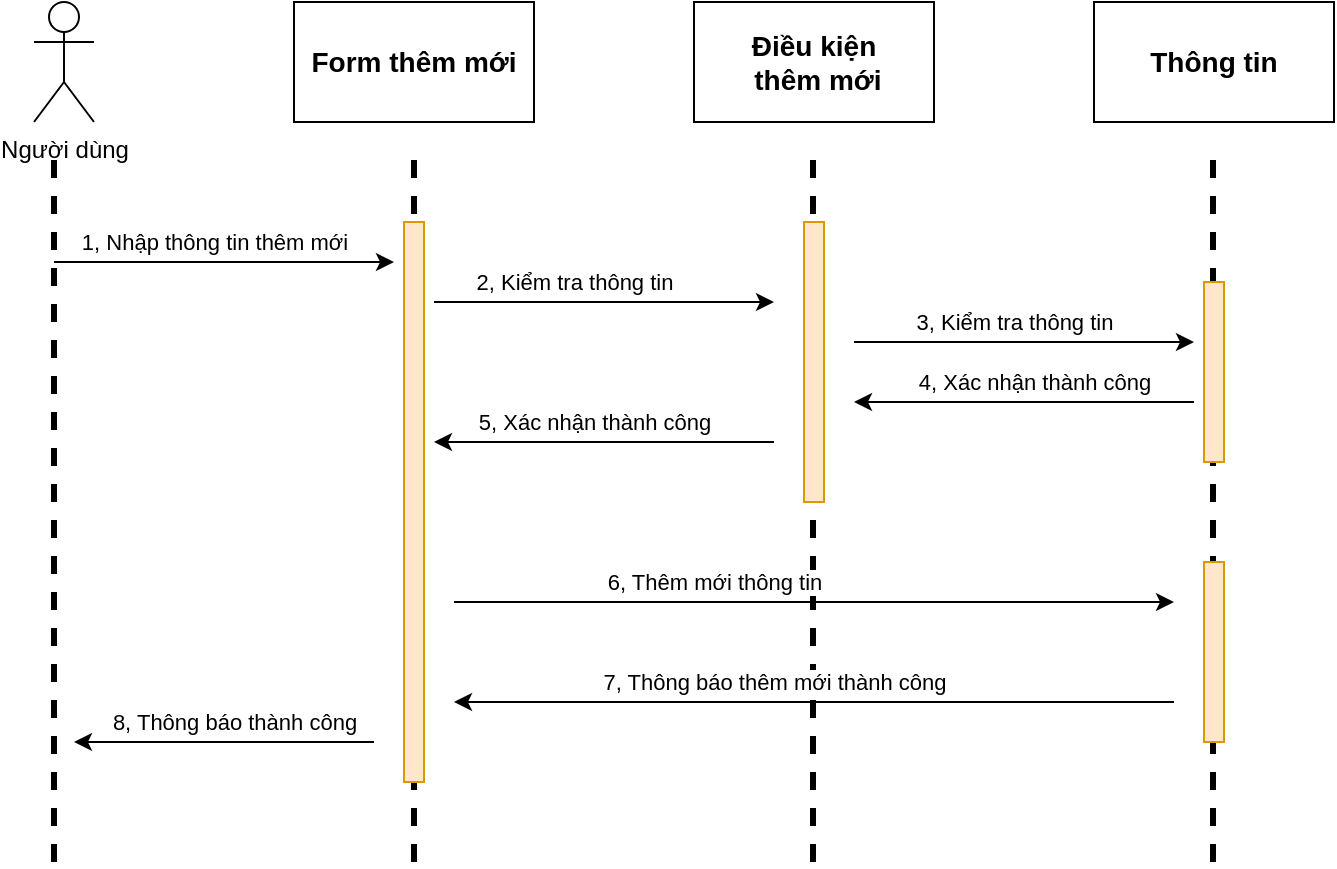 <mxfile version="21.2.8" type="device" pages="4">
  <diagram id="C5RBs43oDa-KdzZeNtuy" name="Thêm mới">
    <mxGraphModel dx="880" dy="572" grid="1" gridSize="10" guides="1" tooltips="1" connect="1" arrows="1" fold="1" page="1" pageScale="1" pageWidth="827" pageHeight="1169" math="0" shadow="0">
      <root>
        <mxCell id="WIyWlLk6GJQsqaUBKTNV-0" />
        <mxCell id="WIyWlLk6GJQsqaUBKTNV-1" parent="WIyWlLk6GJQsqaUBKTNV-0" />
        <mxCell id="gj1IWNZzP8Lw9TXrUfsA-32" value="" style="endArrow=none;dashed=1;html=1;rounded=0;strokeWidth=3;" parent="WIyWlLk6GJQsqaUBKTNV-1" edge="1">
          <mxGeometry width="50" height="50" relative="1" as="geometry">
            <mxPoint x="659.5" y="480" as="sourcePoint" />
            <mxPoint x="659.5" y="120" as="targetPoint" />
          </mxGeometry>
        </mxCell>
        <mxCell id="gj1IWNZzP8Lw9TXrUfsA-31" value="" style="endArrow=none;dashed=1;html=1;rounded=0;strokeWidth=3;" parent="WIyWlLk6GJQsqaUBKTNV-1" edge="1">
          <mxGeometry width="50" height="50" relative="1" as="geometry">
            <mxPoint x="459.5" y="480" as="sourcePoint" />
            <mxPoint x="459.5" y="120" as="targetPoint" />
          </mxGeometry>
        </mxCell>
        <mxCell id="gj1IWNZzP8Lw9TXrUfsA-30" value="" style="endArrow=none;dashed=1;html=1;rounded=0;strokeWidth=3;" parent="WIyWlLk6GJQsqaUBKTNV-1" edge="1">
          <mxGeometry width="50" height="50" relative="1" as="geometry">
            <mxPoint x="260" y="480" as="sourcePoint" />
            <mxPoint x="260" y="120" as="targetPoint" />
          </mxGeometry>
        </mxCell>
        <mxCell id="gj1IWNZzP8Lw9TXrUfsA-0" value="" style="endArrow=none;html=1;rounded=0;strokeWidth=3;dashed=1;" parent="WIyWlLk6GJQsqaUBKTNV-1" edge="1">
          <mxGeometry width="50" height="50" relative="1" as="geometry">
            <mxPoint x="80" y="480" as="sourcePoint" />
            <mxPoint x="80" y="120" as="targetPoint" />
          </mxGeometry>
        </mxCell>
        <mxCell id="gj1IWNZzP8Lw9TXrUfsA-1" value="Người dùng" style="shape=umlActor;verticalLabelPosition=bottom;verticalAlign=top;html=1;outlineConnect=0;" parent="WIyWlLk6GJQsqaUBKTNV-1" vertex="1">
          <mxGeometry x="70" y="50" width="30" height="60" as="geometry" />
        </mxCell>
        <mxCell id="gj1IWNZzP8Lw9TXrUfsA-2" value="Form thêm mới" style="rounded=0;whiteSpace=wrap;html=1;fontStyle=1;fontSize=14;" parent="WIyWlLk6GJQsqaUBKTNV-1" vertex="1">
          <mxGeometry x="200" y="50" width="120" height="60" as="geometry" />
        </mxCell>
        <mxCell id="gj1IWNZzP8Lw9TXrUfsA-3" value="Điều kiện&lt;br&gt;&amp;nbsp;thêm mới" style="rounded=0;whiteSpace=wrap;html=1;fontStyle=1;fontSize=14;" parent="WIyWlLk6GJQsqaUBKTNV-1" vertex="1">
          <mxGeometry x="400" y="50" width="120" height="60" as="geometry" />
        </mxCell>
        <mxCell id="gj1IWNZzP8Lw9TXrUfsA-4" value="Thông tin" style="rounded=0;whiteSpace=wrap;html=1;fontStyle=1;fontSize=14;" parent="WIyWlLk6GJQsqaUBKTNV-1" vertex="1">
          <mxGeometry x="600" y="50" width="120" height="60" as="geometry" />
        </mxCell>
        <mxCell id="gj1IWNZzP8Lw9TXrUfsA-9" value="" style="endArrow=classic;html=1;rounded=0;" parent="WIyWlLk6GJQsqaUBKTNV-1" edge="1">
          <mxGeometry width="50" height="50" relative="1" as="geometry">
            <mxPoint x="80" y="180" as="sourcePoint" />
            <mxPoint x="250" y="180" as="targetPoint" />
          </mxGeometry>
        </mxCell>
        <mxCell id="gj1IWNZzP8Lw9TXrUfsA-17" value="1, Nhập thông tin thêm mới" style="edgeLabel;html=1;align=center;verticalAlign=middle;resizable=0;points=[];" parent="gj1IWNZzP8Lw9TXrUfsA-9" vertex="1" connectable="0">
          <mxGeometry x="0.224" y="-3" relative="1" as="geometry">
            <mxPoint x="-24" y="-13" as="offset" />
          </mxGeometry>
        </mxCell>
        <mxCell id="gj1IWNZzP8Lw9TXrUfsA-10" value="" style="endArrow=classic;html=1;rounded=0;" parent="WIyWlLk6GJQsqaUBKTNV-1" edge="1">
          <mxGeometry width="50" height="50" relative="1" as="geometry">
            <mxPoint x="270" y="200" as="sourcePoint" />
            <mxPoint x="440" y="200" as="targetPoint" />
          </mxGeometry>
        </mxCell>
        <mxCell id="gj1IWNZzP8Lw9TXrUfsA-18" value="2, Kiểm tra thông tin" style="edgeLabel;html=1;align=center;verticalAlign=middle;resizable=0;points=[];" parent="gj1IWNZzP8Lw9TXrUfsA-10" vertex="1" connectable="0">
          <mxGeometry x="-0.176" y="-1" relative="1" as="geometry">
            <mxPoint y="-11" as="offset" />
          </mxGeometry>
        </mxCell>
        <mxCell id="gj1IWNZzP8Lw9TXrUfsA-11" value="" style="endArrow=classic;html=1;rounded=0;" parent="WIyWlLk6GJQsqaUBKTNV-1" edge="1">
          <mxGeometry width="50" height="50" relative="1" as="geometry">
            <mxPoint x="440" y="270" as="sourcePoint" />
            <mxPoint x="270" y="270" as="targetPoint" />
          </mxGeometry>
        </mxCell>
        <mxCell id="gj1IWNZzP8Lw9TXrUfsA-21" value="5, Xác nhận thành công" style="edgeLabel;html=1;align=center;verticalAlign=middle;resizable=0;points=[];" parent="gj1IWNZzP8Lw9TXrUfsA-11" vertex="1" connectable="0">
          <mxGeometry x="-0.235" y="-2" relative="1" as="geometry">
            <mxPoint x="-25" y="-8" as="offset" />
          </mxGeometry>
        </mxCell>
        <mxCell id="gj1IWNZzP8Lw9TXrUfsA-12" value="" style="endArrow=classic;html=1;rounded=0;" parent="WIyWlLk6GJQsqaUBKTNV-1" edge="1">
          <mxGeometry width="50" height="50" relative="1" as="geometry">
            <mxPoint x="480" y="220" as="sourcePoint" />
            <mxPoint x="650" y="220" as="targetPoint" />
          </mxGeometry>
        </mxCell>
        <mxCell id="gj1IWNZzP8Lw9TXrUfsA-19" value="3, Kiểm tra thông tin" style="edgeLabel;html=1;align=center;verticalAlign=middle;resizable=0;points=[];" parent="gj1IWNZzP8Lw9TXrUfsA-12" vertex="1" connectable="0">
          <mxGeometry x="-0.435" y="1" relative="1" as="geometry">
            <mxPoint x="32" y="-9" as="offset" />
          </mxGeometry>
        </mxCell>
        <mxCell id="gj1IWNZzP8Lw9TXrUfsA-13" value="" style="endArrow=classic;html=1;rounded=0;" parent="WIyWlLk6GJQsqaUBKTNV-1" edge="1">
          <mxGeometry width="50" height="50" relative="1" as="geometry">
            <mxPoint x="650" y="250" as="sourcePoint" />
            <mxPoint x="480" y="250" as="targetPoint" />
          </mxGeometry>
        </mxCell>
        <mxCell id="gj1IWNZzP8Lw9TXrUfsA-20" value="4, Xác nhận thành công" style="edgeLabel;html=1;align=center;verticalAlign=middle;resizable=0;points=[];" parent="gj1IWNZzP8Lw9TXrUfsA-13" vertex="1" connectable="0">
          <mxGeometry x="-0.165" relative="1" as="geometry">
            <mxPoint x="-9" y="-10" as="offset" />
          </mxGeometry>
        </mxCell>
        <mxCell id="gj1IWNZzP8Lw9TXrUfsA-14" value="" style="endArrow=classic;html=1;rounded=0;" parent="WIyWlLk6GJQsqaUBKTNV-1" edge="1">
          <mxGeometry width="50" height="50" relative="1" as="geometry">
            <mxPoint x="280" y="350" as="sourcePoint" />
            <mxPoint x="640" y="350" as="targetPoint" />
          </mxGeometry>
        </mxCell>
        <mxCell id="gj1IWNZzP8Lw9TXrUfsA-23" value="6, Thêm mới thông tin" style="edgeLabel;html=1;align=center;verticalAlign=middle;resizable=0;points=[];" parent="gj1IWNZzP8Lw9TXrUfsA-14" vertex="1" connectable="0">
          <mxGeometry x="-0.167" y="2" relative="1" as="geometry">
            <mxPoint x="-20" y="-8" as="offset" />
          </mxGeometry>
        </mxCell>
        <mxCell id="gj1IWNZzP8Lw9TXrUfsA-15" value="" style="endArrow=classic;html=1;rounded=0;" parent="WIyWlLk6GJQsqaUBKTNV-1" edge="1">
          <mxGeometry width="50" height="50" relative="1" as="geometry">
            <mxPoint x="640" y="400" as="sourcePoint" />
            <mxPoint x="280" y="400" as="targetPoint" />
          </mxGeometry>
        </mxCell>
        <mxCell id="gj1IWNZzP8Lw9TXrUfsA-22" value="7, Thông báo thêm mới thành công" style="edgeLabel;html=1;align=center;verticalAlign=middle;resizable=0;points=[];" parent="gj1IWNZzP8Lw9TXrUfsA-15" vertex="1" connectable="0">
          <mxGeometry x="0.261" y="1" relative="1" as="geometry">
            <mxPoint x="27" y="-11" as="offset" />
          </mxGeometry>
        </mxCell>
        <mxCell id="gj1IWNZzP8Lw9TXrUfsA-16" value="" style="endArrow=classic;html=1;rounded=0;" parent="WIyWlLk6GJQsqaUBKTNV-1" edge="1">
          <mxGeometry width="50" height="50" relative="1" as="geometry">
            <mxPoint x="240" y="420" as="sourcePoint" />
            <mxPoint x="90" y="420" as="targetPoint" />
          </mxGeometry>
        </mxCell>
        <mxCell id="gj1IWNZzP8Lw9TXrUfsA-24" value="8, Thông báo thành công" style="edgeLabel;html=1;align=center;verticalAlign=middle;resizable=0;points=[];" parent="gj1IWNZzP8Lw9TXrUfsA-16" vertex="1" connectable="0">
          <mxGeometry x="0.4" y="3" relative="1" as="geometry">
            <mxPoint x="35" y="-13" as="offset" />
          </mxGeometry>
        </mxCell>
        <mxCell id="gj1IWNZzP8Lw9TXrUfsA-25" value="" style="rounded=0;whiteSpace=wrap;html=1;fillColor=#ffe6cc;strokeColor=#d79b00;" parent="WIyWlLk6GJQsqaUBKTNV-1" vertex="1">
          <mxGeometry x="255" y="160" width="10" height="280" as="geometry" />
        </mxCell>
        <mxCell id="gj1IWNZzP8Lw9TXrUfsA-27" value="" style="rounded=0;whiteSpace=wrap;html=1;fillColor=#ffe6cc;strokeColor=#d79b00;" parent="WIyWlLk6GJQsqaUBKTNV-1" vertex="1">
          <mxGeometry x="455" y="160" width="10" height="140" as="geometry" />
        </mxCell>
        <mxCell id="gj1IWNZzP8Lw9TXrUfsA-28" value="" style="rounded=0;whiteSpace=wrap;html=1;fillColor=#ffe6cc;strokeColor=#d79b00;" parent="WIyWlLk6GJQsqaUBKTNV-1" vertex="1">
          <mxGeometry x="655" y="190" width="10" height="90" as="geometry" />
        </mxCell>
        <mxCell id="gj1IWNZzP8Lw9TXrUfsA-29" value="" style="rounded=0;whiteSpace=wrap;html=1;fillColor=#ffe6cc;strokeColor=#d79b00;" parent="WIyWlLk6GJQsqaUBKTNV-1" vertex="1">
          <mxGeometry x="655" y="330" width="10" height="90" as="geometry" />
        </mxCell>
      </root>
    </mxGraphModel>
  </diagram>
  <diagram id="Sm_bNiNi99JrEKxLCWyM" name="Tìm kiếm">
    <mxGraphModel dx="880" dy="572" grid="1" gridSize="10" guides="1" tooltips="1" connect="1" arrows="1" fold="1" page="1" pageScale="1" pageWidth="850" pageHeight="1100" math="0" shadow="0">
      <root>
        <mxCell id="0" />
        <mxCell id="1" parent="0" />
        <mxCell id="7CgykS-N8Bbaq9M1M2zm-30" value="" style="endArrow=none;dashed=1;html=1;rounded=0;strokeWidth=3;" parent="1" target="7CgykS-N8Bbaq9M1M2zm-29" edge="1">
          <mxGeometry width="50" height="50" relative="1" as="geometry">
            <mxPoint x="260" y="480" as="sourcePoint" />
            <mxPoint x="260" y="120" as="targetPoint" />
          </mxGeometry>
        </mxCell>
        <mxCell id="7CgykS-N8Bbaq9M1M2zm-1" value="" style="endArrow=none;dashed=1;html=1;rounded=0;strokeWidth=3;" parent="1" source="7CgykS-N8Bbaq9M1M2zm-28" edge="1">
          <mxGeometry width="50" height="50" relative="1" as="geometry">
            <mxPoint x="659.5" y="480" as="sourcePoint" />
            <mxPoint x="659.5" y="120" as="targetPoint" />
          </mxGeometry>
        </mxCell>
        <mxCell id="7CgykS-N8Bbaq9M1M2zm-2" value="" style="endArrow=none;dashed=1;html=1;rounded=0;strokeWidth=3;" parent="1" source="7CgykS-N8Bbaq9M1M2zm-26" edge="1">
          <mxGeometry width="50" height="50" relative="1" as="geometry">
            <mxPoint x="459.5" y="480" as="sourcePoint" />
            <mxPoint x="459.5" y="120" as="targetPoint" />
          </mxGeometry>
        </mxCell>
        <mxCell id="7CgykS-N8Bbaq9M1M2zm-3" value="" style="endArrow=none;dashed=1;html=1;rounded=0;strokeWidth=3;" parent="1" source="7CgykS-N8Bbaq9M1M2zm-29" edge="1">
          <mxGeometry width="50" height="50" relative="1" as="geometry">
            <mxPoint x="260" y="480" as="sourcePoint" />
            <mxPoint x="260" y="120" as="targetPoint" />
          </mxGeometry>
        </mxCell>
        <mxCell id="7CgykS-N8Bbaq9M1M2zm-4" value="" style="endArrow=none;html=1;rounded=0;strokeWidth=3;dashed=1;" parent="1" edge="1">
          <mxGeometry width="50" height="50" relative="1" as="geometry">
            <mxPoint x="80" y="480" as="sourcePoint" />
            <mxPoint x="80" y="120" as="targetPoint" />
          </mxGeometry>
        </mxCell>
        <mxCell id="7CgykS-N8Bbaq9M1M2zm-5" value="Người dùng" style="shape=umlActor;verticalLabelPosition=bottom;verticalAlign=top;html=1;outlineConnect=0;" parent="1" vertex="1">
          <mxGeometry x="70" y="50" width="30" height="60" as="geometry" />
        </mxCell>
        <mxCell id="7CgykS-N8Bbaq9M1M2zm-6" value="Form tìm kiếm" style="rounded=0;whiteSpace=wrap;html=1;fontStyle=1;fontSize=14;" parent="1" vertex="1">
          <mxGeometry x="200" y="50" width="120" height="60" as="geometry" />
        </mxCell>
        <mxCell id="7CgykS-N8Bbaq9M1M2zm-7" value="Điều kiện&lt;br&gt;&amp;nbsp;tìm kiếm" style="rounded=0;whiteSpace=wrap;html=1;fontStyle=1;fontSize=14;" parent="1" vertex="1">
          <mxGeometry x="400" y="50" width="120" height="60" as="geometry" />
        </mxCell>
        <mxCell id="7CgykS-N8Bbaq9M1M2zm-8" value="Thông tin" style="rounded=0;whiteSpace=wrap;html=1;fontStyle=1;fontSize=14;" parent="1" vertex="1">
          <mxGeometry x="600" y="50" width="120" height="60" as="geometry" />
        </mxCell>
        <mxCell id="7CgykS-N8Bbaq9M1M2zm-9" value="" style="endArrow=classic;html=1;rounded=0;" parent="1" edge="1">
          <mxGeometry width="50" height="50" relative="1" as="geometry">
            <mxPoint x="90" y="160" as="sourcePoint" />
            <mxPoint x="245" y="160" as="targetPoint" />
          </mxGeometry>
        </mxCell>
        <mxCell id="7CgykS-N8Bbaq9M1M2zm-10" value="1, Chọn mục tìm kiếm" style="edgeLabel;html=1;align=center;verticalAlign=middle;resizable=0;points=[];" parent="7CgykS-N8Bbaq9M1M2zm-9" vertex="1" connectable="0">
          <mxGeometry x="0.224" y="-3" relative="1" as="geometry">
            <mxPoint x="-24" y="-13" as="offset" />
          </mxGeometry>
        </mxCell>
        <mxCell id="7CgykS-N8Bbaq9M1M2zm-11" value="" style="endArrow=classic;html=1;rounded=0;" parent="1" edge="1">
          <mxGeometry width="50" height="50" relative="1" as="geometry">
            <mxPoint x="270" y="320" as="sourcePoint" />
            <mxPoint x="440" y="320" as="targetPoint" />
          </mxGeometry>
        </mxCell>
        <mxCell id="7CgykS-N8Bbaq9M1M2zm-12" value="4, Yêu cầu tìm kiếm" style="edgeLabel;html=1;align=center;verticalAlign=middle;resizable=0;points=[];" parent="7CgykS-N8Bbaq9M1M2zm-11" vertex="1" connectable="0">
          <mxGeometry x="-0.176" y="-1" relative="1" as="geometry">
            <mxPoint y="-11" as="offset" />
          </mxGeometry>
        </mxCell>
        <mxCell id="7CgykS-N8Bbaq9M1M2zm-13" value="" style="endArrow=classic;html=1;rounded=0;" parent="1" edge="1">
          <mxGeometry width="50" height="50" relative="1" as="geometry">
            <mxPoint x="650" y="380" as="sourcePoint" />
            <mxPoint x="480" y="380" as="targetPoint" />
          </mxGeometry>
        </mxCell>
        <mxCell id="7CgykS-N8Bbaq9M1M2zm-14" value="6, Trả về kết quả tìm kiếm" style="edgeLabel;html=1;align=center;verticalAlign=middle;resizable=0;points=[];" parent="7CgykS-N8Bbaq9M1M2zm-13" vertex="1" connectable="0">
          <mxGeometry x="-0.235" y="-2" relative="1" as="geometry">
            <mxPoint x="-25" y="-8" as="offset" />
          </mxGeometry>
        </mxCell>
        <mxCell id="7CgykS-N8Bbaq9M1M2zm-23" value="" style="endArrow=classic;html=1;rounded=0;" parent="1" edge="1">
          <mxGeometry width="50" height="50" relative="1" as="geometry">
            <mxPoint x="240" y="420" as="sourcePoint" />
            <mxPoint x="90" y="420" as="targetPoint" />
          </mxGeometry>
        </mxCell>
        <mxCell id="7CgykS-N8Bbaq9M1M2zm-24" value="8, Hiển thị kết quả tìm kiếm" style="edgeLabel;html=1;align=center;verticalAlign=middle;resizable=0;points=[];" parent="7CgykS-N8Bbaq9M1M2zm-23" vertex="1" connectable="0">
          <mxGeometry x="0.4" y="3" relative="1" as="geometry">
            <mxPoint x="35" y="-13" as="offset" />
          </mxGeometry>
        </mxCell>
        <mxCell id="7CgykS-N8Bbaq9M1M2zm-25" value="" style="rounded=0;whiteSpace=wrap;html=1;fillColor=#ffe6cc;strokeColor=#d79b00;" parent="1" vertex="1">
          <mxGeometry x="255" y="240" width="10" height="200" as="geometry" />
        </mxCell>
        <mxCell id="7CgykS-N8Bbaq9M1M2zm-29" value="" style="rounded=0;whiteSpace=wrap;html=1;fillColor=#ffe6cc;strokeColor=#d79b00;" parent="1" vertex="1">
          <mxGeometry x="255" y="140" width="10" height="70" as="geometry" />
        </mxCell>
        <mxCell id="7CgykS-N8Bbaq9M1M2zm-31" value="" style="endArrow=none;dashed=1;html=1;rounded=0;strokeWidth=3;" parent="1" target="7CgykS-N8Bbaq9M1M2zm-26" edge="1">
          <mxGeometry width="50" height="50" relative="1" as="geometry">
            <mxPoint x="459.5" y="480" as="sourcePoint" />
            <mxPoint x="459.5" y="120" as="targetPoint" />
          </mxGeometry>
        </mxCell>
        <mxCell id="7CgykS-N8Bbaq9M1M2zm-26" value="" style="rounded=0;whiteSpace=wrap;html=1;fillColor=#ffe6cc;strokeColor=#d79b00;" parent="1" vertex="1">
          <mxGeometry x="455" y="280" width="10" height="140" as="geometry" />
        </mxCell>
        <mxCell id="7CgykS-N8Bbaq9M1M2zm-32" value="" style="endArrow=none;dashed=1;html=1;rounded=0;strokeWidth=3;" parent="1" target="7CgykS-N8Bbaq9M1M2zm-28" edge="1">
          <mxGeometry width="50" height="50" relative="1" as="geometry">
            <mxPoint x="659.5" y="480" as="sourcePoint" />
            <mxPoint x="659.5" y="120" as="targetPoint" />
          </mxGeometry>
        </mxCell>
        <mxCell id="7CgykS-N8Bbaq9M1M2zm-28" value="" style="rounded=0;whiteSpace=wrap;html=1;fillColor=#ffe6cc;strokeColor=#d79b00;" parent="1" vertex="1">
          <mxGeometry x="655" y="305" width="10" height="90" as="geometry" />
        </mxCell>
        <mxCell id="7CgykS-N8Bbaq9M1M2zm-33" value="" style="endArrow=classic;html=1;rounded=0;" parent="1" edge="1">
          <mxGeometry width="50" height="50" relative="1" as="geometry">
            <mxPoint x="245" y="200" as="sourcePoint" />
            <mxPoint x="90" y="200" as="targetPoint" />
          </mxGeometry>
        </mxCell>
        <mxCell id="7CgykS-N8Bbaq9M1M2zm-34" value="2, Hiển thị mục tìm kiếm" style="edgeLabel;html=1;align=center;verticalAlign=middle;resizable=0;points=[];" parent="7CgykS-N8Bbaq9M1M2zm-33" vertex="1" connectable="0">
          <mxGeometry x="-0.235" y="-2" relative="1" as="geometry">
            <mxPoint x="-16" y="-8" as="offset" />
          </mxGeometry>
        </mxCell>
        <mxCell id="7CgykS-N8Bbaq9M1M2zm-35" value="" style="endArrow=classic;html=1;rounded=0;" parent="1" edge="1">
          <mxGeometry width="50" height="50" relative="1" as="geometry">
            <mxPoint x="95" y="260" as="sourcePoint" />
            <mxPoint x="250" y="260" as="targetPoint" />
          </mxGeometry>
        </mxCell>
        <mxCell id="7CgykS-N8Bbaq9M1M2zm-36" value="3, Nhập thông tin tìm kiếm" style="edgeLabel;html=1;align=center;verticalAlign=middle;resizable=0;points=[];" parent="7CgykS-N8Bbaq9M1M2zm-35" vertex="1" connectable="0">
          <mxGeometry x="0.224" y="-3" relative="1" as="geometry">
            <mxPoint x="-24" y="-13" as="offset" />
          </mxGeometry>
        </mxCell>
        <mxCell id="7CgykS-N8Bbaq9M1M2zm-37" value="" style="endArrow=classic;html=1;rounded=0;" parent="1" edge="1">
          <mxGeometry width="50" height="50" relative="1" as="geometry">
            <mxPoint x="480" y="339.5" as="sourcePoint" />
            <mxPoint x="650" y="339.5" as="targetPoint" />
          </mxGeometry>
        </mxCell>
        <mxCell id="7CgykS-N8Bbaq9M1M2zm-38" value="5, Thực hiện tìm kiếm" style="edgeLabel;html=1;align=center;verticalAlign=middle;resizable=0;points=[];" parent="7CgykS-N8Bbaq9M1M2zm-37" vertex="1" connectable="0">
          <mxGeometry x="-0.176" y="-1" relative="1" as="geometry">
            <mxPoint y="-11" as="offset" />
          </mxGeometry>
        </mxCell>
        <mxCell id="7CgykS-N8Bbaq9M1M2zm-39" value="" style="endArrow=classic;html=1;rounded=0;" parent="1" edge="1">
          <mxGeometry width="50" height="50" relative="1" as="geometry">
            <mxPoint x="440" y="410" as="sourcePoint" />
            <mxPoint x="270" y="410" as="targetPoint" />
          </mxGeometry>
        </mxCell>
        <mxCell id="7CgykS-N8Bbaq9M1M2zm-40" value="7, Hiển thị kết quả tìm kiếm" style="edgeLabel;html=1;align=center;verticalAlign=middle;resizable=0;points=[];" parent="7CgykS-N8Bbaq9M1M2zm-39" vertex="1" connectable="0">
          <mxGeometry x="-0.235" y="-2" relative="1" as="geometry">
            <mxPoint x="-25" y="-8" as="offset" />
          </mxGeometry>
        </mxCell>
      </root>
    </mxGraphModel>
  </diagram>
  <diagram id="tuzFV88-_LhDJ7lmxL7T" name="Đặt phòng">
    <mxGraphModel dx="1035" dy="673" grid="1" gridSize="10" guides="1" tooltips="1" connect="1" arrows="1" fold="1" page="1" pageScale="1" pageWidth="850" pageHeight="1100" math="0" shadow="0">
      <root>
        <mxCell id="0" />
        <mxCell id="1" parent="0" />
        <mxCell id="g6OhkPs_cG4Ohty6feKA-32" value="" style="endArrow=none;html=1;rounded=0;strokeWidth=2;dashed=1;fontStyle=1;fontSize=13;" edge="1" parent="1" source="g6OhkPs_cG4Ohty6feKA-30">
          <mxGeometry width="50" height="50" relative="1" as="geometry">
            <mxPoint x="594.41" y="560" as="sourcePoint" />
            <mxPoint x="594.41" y="140" as="targetPoint" />
          </mxGeometry>
        </mxCell>
        <mxCell id="hEY5yVl72qjVHr1clXKe-6" value="Người dùng" style="shape=umlActor;verticalLabelPosition=bottom;verticalAlign=top;html=1;outlineConnect=0;fontStyle=1;fontSize=13;" parent="1" vertex="1">
          <mxGeometry x="40" y="80" width="20" height="40" as="geometry" />
        </mxCell>
        <mxCell id="hEY5yVl72qjVHr1clXKe-7" value="Đặt phòng" style="rounded=0;whiteSpace=wrap;html=1;fontStyle=1;fontSize=13;" parent="1" vertex="1">
          <mxGeometry x="120" y="80" width="80" height="40" as="geometry" />
        </mxCell>
        <mxCell id="hEY5yVl72qjVHr1clXKe-8" value="Form đặt phòng" style="rounded=0;whiteSpace=wrap;html=1;fontStyle=1;fontSize=13;" parent="1" vertex="1">
          <mxGeometry x="240" y="80" width="120" height="40" as="geometry" />
        </mxCell>
        <mxCell id="hEY5yVl72qjVHr1clXKe-9" value="Form thanh toán" style="rounded=0;whiteSpace=wrap;html=1;fontStyle=1;fontSize=13;" parent="1" vertex="1">
          <mxGeometry x="390" y="80" width="120" height="40" as="geometry" />
        </mxCell>
        <mxCell id="g6OhkPs_cG4Ohty6feKA-1" value="Hệ thống &lt;br style=&quot;font-size: 13px;&quot;&gt;thanh toán" style="rounded=0;whiteSpace=wrap;html=1;fontStyle=1;fontSize=13;" vertex="1" parent="1">
          <mxGeometry x="540" y="80" width="110" height="40" as="geometry" />
        </mxCell>
        <mxCell id="g6OhkPs_cG4Ohty6feKA-2" value="Xác nhận" style="rounded=0;whiteSpace=wrap;html=1;fontStyle=1;fontSize=13;" vertex="1" parent="1">
          <mxGeometry x="680" y="80" width="110" height="40" as="geometry" />
        </mxCell>
        <mxCell id="g6OhkPs_cG4Ohty6feKA-3" value="Dữ liệu" style="rounded=0;whiteSpace=wrap;html=1;fontStyle=1;fontSize=13;" vertex="1" parent="1">
          <mxGeometry x="820" y="80" width="110" height="40" as="geometry" />
        </mxCell>
        <mxCell id="g6OhkPs_cG4Ohty6feKA-4" value="" style="endArrow=none;html=1;rounded=0;strokeWidth=2;dashed=1;fontStyle=1;fontSize=13;" edge="1" parent="1" source="g6OhkPs_cG4Ohty6feKA-15">
          <mxGeometry width="50" height="50" relative="1" as="geometry">
            <mxPoint x="160" y="560" as="sourcePoint" />
            <mxPoint x="160" y="140" as="targetPoint" />
          </mxGeometry>
        </mxCell>
        <mxCell id="g6OhkPs_cG4Ohty6feKA-5" value="" style="endArrow=none;html=1;rounded=0;strokeWidth=2;dashed=1;fontStyle=1;fontSize=13;" edge="1" parent="1" source="g6OhkPs_cG4Ohty6feKA-17">
          <mxGeometry width="50" height="50" relative="1" as="geometry">
            <mxPoint x="299.41" y="560" as="sourcePoint" />
            <mxPoint x="299.41" y="140" as="targetPoint" />
          </mxGeometry>
        </mxCell>
        <mxCell id="g6OhkPs_cG4Ohty6feKA-6" value="" style="endArrow=none;html=1;rounded=0;strokeWidth=2;dashed=1;fontStyle=1;fontSize=13;" edge="1" parent="1" source="g6OhkPs_cG4Ohty6feKA-19">
          <mxGeometry width="50" height="50" relative="1" as="geometry">
            <mxPoint x="449.41" y="560" as="sourcePoint" />
            <mxPoint x="449.41" y="140" as="targetPoint" />
          </mxGeometry>
        </mxCell>
        <mxCell id="g6OhkPs_cG4Ohty6feKA-8" value="" style="endArrow=none;html=1;rounded=0;strokeWidth=2;dashed=1;fontStyle=1;fontSize=13;" edge="1" parent="1" source="g6OhkPs_cG4Ohty6feKA-22">
          <mxGeometry width="50" height="50" relative="1" as="geometry">
            <mxPoint x="734.41" y="560" as="sourcePoint" />
            <mxPoint x="734.41" y="140" as="targetPoint" />
          </mxGeometry>
        </mxCell>
        <mxCell id="g6OhkPs_cG4Ohty6feKA-9" value="" style="endArrow=none;html=1;rounded=0;strokeWidth=2;dashed=1;fontStyle=1;fontSize=13;" edge="1" parent="1" source="g6OhkPs_cG4Ohty6feKA-25">
          <mxGeometry width="50" height="50" relative="1" as="geometry">
            <mxPoint x="880" y="560" as="sourcePoint" />
            <mxPoint x="875" y="140" as="targetPoint" />
          </mxGeometry>
        </mxCell>
        <mxCell id="g6OhkPs_cG4Ohty6feKA-14" value="" style="endArrow=none;html=1;rounded=0;strokeWidth=2;dashed=1;fontStyle=1;fontSize=13;" edge="1" parent="1" source="g6OhkPs_cG4Ohty6feKA-37">
          <mxGeometry width="50" height="50" relative="1" as="geometry">
            <mxPoint x="49.41" y="560" as="sourcePoint" />
            <mxPoint x="49.41" y="140" as="targetPoint" />
          </mxGeometry>
        </mxCell>
        <mxCell id="g6OhkPs_cG4Ohty6feKA-16" value="" style="endArrow=none;html=1;rounded=0;strokeWidth=2;dashed=1;fontStyle=1;fontSize=13;" edge="1" parent="1" target="g6OhkPs_cG4Ohty6feKA-15">
          <mxGeometry width="50" height="50" relative="1" as="geometry">
            <mxPoint x="160" y="480" as="sourcePoint" />
            <mxPoint x="160" y="140" as="targetPoint" />
          </mxGeometry>
        </mxCell>
        <mxCell id="g6OhkPs_cG4Ohty6feKA-15" value="" style="rounded=0;whiteSpace=wrap;html=1;fontStyle=1;fontSize=13;" vertex="1" parent="1">
          <mxGeometry x="155" y="160" width="10" height="40" as="geometry" />
        </mxCell>
        <mxCell id="g6OhkPs_cG4Ohty6feKA-18" value="" style="endArrow=none;html=1;rounded=0;strokeWidth=2;dashed=1;fontStyle=1;fontSize=13;" edge="1" parent="1" target="g6OhkPs_cG4Ohty6feKA-17">
          <mxGeometry width="50" height="50" relative="1" as="geometry">
            <mxPoint x="299" y="480" as="sourcePoint" />
            <mxPoint x="299.41" y="140" as="targetPoint" />
          </mxGeometry>
        </mxCell>
        <mxCell id="g6OhkPs_cG4Ohty6feKA-17" value="" style="rounded=0;whiteSpace=wrap;html=1;fontStyle=1;fontSize=13;" vertex="1" parent="1">
          <mxGeometry x="295" y="220" width="10" height="40" as="geometry" />
        </mxCell>
        <mxCell id="g6OhkPs_cG4Ohty6feKA-21" value="" style="endArrow=none;html=1;rounded=0;strokeWidth=2;dashed=1;fontStyle=1;fontSize=13;" edge="1" parent="1" source="g6OhkPs_cG4Ohty6feKA-28" target="g6OhkPs_cG4Ohty6feKA-19">
          <mxGeometry width="50" height="50" relative="1" as="geometry">
            <mxPoint x="449.41" y="560" as="sourcePoint" />
            <mxPoint x="449.41" y="140" as="targetPoint" />
          </mxGeometry>
        </mxCell>
        <mxCell id="g6OhkPs_cG4Ohty6feKA-19" value="" style="rounded=0;whiteSpace=wrap;html=1;fontStyle=1;fontSize=13;" vertex="1" parent="1">
          <mxGeometry x="445" y="300" width="10" height="40" as="geometry" />
        </mxCell>
        <mxCell id="g6OhkPs_cG4Ohty6feKA-26" value="" style="endArrow=none;html=1;rounded=0;strokeWidth=2;dashed=1;fontStyle=1;fontSize=13;" edge="1" parent="1" target="g6OhkPs_cG4Ohty6feKA-25">
          <mxGeometry width="50" height="50" relative="1" as="geometry">
            <mxPoint x="875" y="480" as="sourcePoint" />
            <mxPoint x="880" y="140" as="targetPoint" />
          </mxGeometry>
        </mxCell>
        <mxCell id="g6OhkPs_cG4Ohty6feKA-25" value="" style="rounded=0;whiteSpace=wrap;html=1;fontStyle=1;fontSize=13;" vertex="1" parent="1">
          <mxGeometry x="870" y="230" width="10" height="60" as="geometry" />
        </mxCell>
        <mxCell id="g6OhkPs_cG4Ohty6feKA-29" value="" style="endArrow=none;html=1;rounded=0;strokeWidth=2;dashed=1;fontStyle=1;fontSize=13;" edge="1" parent="1" target="g6OhkPs_cG4Ohty6feKA-28">
          <mxGeometry width="50" height="50" relative="1" as="geometry">
            <mxPoint x="449" y="480" as="sourcePoint" />
            <mxPoint x="450" y="370" as="targetPoint" />
          </mxGeometry>
        </mxCell>
        <mxCell id="g6OhkPs_cG4Ohty6feKA-28" value="" style="rounded=0;whiteSpace=wrap;html=1;fontStyle=1;fontSize=13;" vertex="1" parent="1">
          <mxGeometry x="445" y="360" width="10" height="40" as="geometry" />
        </mxCell>
        <mxCell id="g6OhkPs_cG4Ohty6feKA-35" value="" style="endArrow=none;html=1;rounded=0;strokeWidth=2;dashed=1;fontStyle=1;fontSize=13;" edge="1" parent="1" target="g6OhkPs_cG4Ohty6feKA-34">
          <mxGeometry width="50" height="50" relative="1" as="geometry">
            <mxPoint x="734" y="480" as="sourcePoint" />
            <mxPoint x="734.41" y="140" as="targetPoint" />
          </mxGeometry>
        </mxCell>
        <mxCell id="g6OhkPs_cG4Ohty6feKA-59" style="edgeStyle=orthogonalEdgeStyle;rounded=0;orthogonalLoop=1;jettySize=auto;html=1;exitX=1;exitY=0.25;exitDx=0;exitDy=0;entryX=1;entryY=0.5;entryDx=0;entryDy=0;fontStyle=1;fontSize=13;" edge="1" parent="1" source="g6OhkPs_cG4Ohty6feKA-34" target="g6OhkPs_cG4Ohty6feKA-36">
          <mxGeometry relative="1" as="geometry">
            <Array as="points">
              <mxPoint x="770" y="400" />
              <mxPoint x="770" y="430" />
            </Array>
          </mxGeometry>
        </mxCell>
        <mxCell id="g6OhkPs_cG4Ohty6feKA-60" value="12, Cập nhật" style="edgeLabel;html=1;align=center;verticalAlign=middle;resizable=0;points=[];fontStyle=1;fontSize=13;" vertex="1" connectable="0" parent="g6OhkPs_cG4Ohty6feKA-59">
          <mxGeometry x="-0.347" relative="1" as="geometry">
            <mxPoint x="24" as="offset" />
          </mxGeometry>
        </mxCell>
        <mxCell id="g6OhkPs_cG4Ohty6feKA-34" value="" style="rounded=0;whiteSpace=wrap;html=1;fontStyle=1;fontSize=13;" vertex="1" parent="1">
          <mxGeometry x="730" y="380" width="10" height="80" as="geometry" />
        </mxCell>
        <mxCell id="g6OhkPs_cG4Ohty6feKA-36" value="" style="rounded=0;whiteSpace=wrap;html=1;fontStyle=1;fontSize=13;" vertex="1" parent="1">
          <mxGeometry x="740" y="410" width="10" height="40" as="geometry" />
        </mxCell>
        <mxCell id="g6OhkPs_cG4Ohty6feKA-38" value="" style="endArrow=none;html=1;rounded=0;strokeWidth=2;dashed=1;fontStyle=1;fontSize=13;" edge="1" parent="1" target="g6OhkPs_cG4Ohty6feKA-37">
          <mxGeometry width="50" height="50" relative="1" as="geometry">
            <mxPoint x="49" y="480" as="sourcePoint" />
            <mxPoint x="49.41" y="140" as="targetPoint" />
          </mxGeometry>
        </mxCell>
        <mxCell id="g6OhkPs_cG4Ohty6feKA-37" value="" style="rounded=0;whiteSpace=wrap;html=1;fontStyle=1;fontSize=13;" vertex="1" parent="1">
          <mxGeometry x="45" y="420" width="10" height="40" as="geometry" />
        </mxCell>
        <mxCell id="g6OhkPs_cG4Ohty6feKA-39" value="" style="endArrow=classic;html=1;rounded=0;fontStyle=1;fontSize=13;" edge="1" parent="1">
          <mxGeometry width="50" height="50" relative="1" as="geometry">
            <mxPoint x="60" y="170" as="sourcePoint" />
            <mxPoint x="150" y="170" as="targetPoint" />
          </mxGeometry>
        </mxCell>
        <mxCell id="g6OhkPs_cG4Ohty6feKA-40" value="1, Yêu cầu đặt phòng" style="edgeLabel;html=1;align=center;verticalAlign=middle;resizable=0;points=[];fontStyle=1;fontSize=13;" vertex="1" connectable="0" parent="g6OhkPs_cG4Ohty6feKA-39">
          <mxGeometry x="-0.549" y="-2" relative="1" as="geometry">
            <mxPoint x="10" y="-12" as="offset" />
          </mxGeometry>
        </mxCell>
        <mxCell id="g6OhkPs_cG4Ohty6feKA-41" value="" style="endArrow=classic;html=1;rounded=0;dashed=1;fontStyle=1;fontSize=13;" edge="1" parent="1">
          <mxGeometry width="50" height="50" relative="1" as="geometry">
            <mxPoint x="150" y="190" as="sourcePoint" />
            <mxPoint x="60" y="190" as="targetPoint" />
          </mxGeometry>
        </mxCell>
        <mxCell id="g6OhkPs_cG4Ohty6feKA-44" value="2" style="edgeLabel;html=1;align=center;verticalAlign=middle;resizable=0;points=[];fontStyle=1;fontSize=13;" vertex="1" connectable="0" parent="g6OhkPs_cG4Ohty6feKA-41">
          <mxGeometry x="-0.471" y="1" relative="1" as="geometry">
            <mxPoint x="-16" as="offset" />
          </mxGeometry>
        </mxCell>
        <mxCell id="g6OhkPs_cG4Ohty6feKA-42" value="" style="endArrow=classic;html=1;rounded=0;fontStyle=1;fontSize=13;" edge="1" parent="1">
          <mxGeometry width="50" height="50" relative="1" as="geometry">
            <mxPoint x="60" y="230" as="sourcePoint" />
            <mxPoint x="290" y="230" as="targetPoint" />
          </mxGeometry>
        </mxCell>
        <mxCell id="g6OhkPs_cG4Ohty6feKA-43" value="3, Nhập thông tin" style="edgeLabel;html=1;align=center;verticalAlign=middle;resizable=0;points=[];fontStyle=1;fontSize=13;" vertex="1" connectable="0" parent="g6OhkPs_cG4Ohty6feKA-42">
          <mxGeometry x="-0.107" y="2" relative="1" as="geometry">
            <mxPoint as="offset" />
          </mxGeometry>
        </mxCell>
        <mxCell id="g6OhkPs_cG4Ohty6feKA-45" value="" style="endArrow=classic;html=1;rounded=0;fontStyle=1;fontSize=13;" edge="1" parent="1">
          <mxGeometry width="50" height="50" relative="1" as="geometry">
            <mxPoint x="320" y="230" as="sourcePoint" />
            <mxPoint x="720" y="230" as="targetPoint" />
          </mxGeometry>
        </mxCell>
        <mxCell id="g6OhkPs_cG4Ohty6feKA-48" value="4, Lưu thông tin" style="edgeLabel;html=1;align=center;verticalAlign=middle;resizable=0;points=[];fontStyle=1;fontSize=13;" vertex="1" connectable="0" parent="g6OhkPs_cG4Ohty6feKA-45">
          <mxGeometry x="-0.187" y="-3" relative="1" as="geometry">
            <mxPoint x="28" y="-13" as="offset" />
          </mxGeometry>
        </mxCell>
        <mxCell id="g6OhkPs_cG4Ohty6feKA-47" value="" style="endArrow=none;html=1;rounded=0;strokeWidth=2;dashed=1;fontStyle=1;fontSize=13;" edge="1" parent="1" source="g6OhkPs_cG4Ohty6feKA-34" target="g6OhkPs_cG4Ohty6feKA-22">
          <mxGeometry width="50" height="50" relative="1" as="geometry">
            <mxPoint x="735" y="410" as="sourcePoint" />
            <mxPoint x="734.41" y="140" as="targetPoint" />
          </mxGeometry>
        </mxCell>
        <mxCell id="g6OhkPs_cG4Ohty6feKA-22" value="" style="rounded=0;whiteSpace=wrap;html=1;fontStyle=1;fontSize=13;" vertex="1" parent="1">
          <mxGeometry x="730" y="220" width="10" height="40" as="geometry" />
        </mxCell>
        <mxCell id="g6OhkPs_cG4Ohty6feKA-49" value="" style="endArrow=classic;html=1;rounded=0;fontStyle=1;fontSize=13;" edge="1" parent="1">
          <mxGeometry width="50" height="50" relative="1" as="geometry">
            <mxPoint x="750" y="250" as="sourcePoint" />
            <mxPoint x="860" y="250" as="targetPoint" />
          </mxGeometry>
        </mxCell>
        <mxCell id="g6OhkPs_cG4Ohty6feKA-50" value="5, Lưu thông tin" style="edgeLabel;html=1;align=center;verticalAlign=middle;resizable=0;points=[];fontStyle=1;fontSize=13;" vertex="1" connectable="0" parent="g6OhkPs_cG4Ohty6feKA-49">
          <mxGeometry x="0.428" y="3" relative="1" as="geometry">
            <mxPoint x="-29" as="offset" />
          </mxGeometry>
        </mxCell>
        <mxCell id="g6OhkPs_cG4Ohty6feKA-51" value="" style="endArrow=classic;html=1;rounded=0;dashed=1;fontStyle=1;fontSize=13;" edge="1" parent="1">
          <mxGeometry width="50" height="50" relative="1" as="geometry">
            <mxPoint x="860" y="280" as="sourcePoint" />
            <mxPoint x="60" y="280" as="targetPoint" />
          </mxGeometry>
        </mxCell>
        <mxCell id="g6OhkPs_cG4Ohty6feKA-52" value="6" style="edgeLabel;html=1;align=center;verticalAlign=middle;resizable=0;points=[];fontStyle=1;fontSize=13;" vertex="1" connectable="0" parent="g6OhkPs_cG4Ohty6feKA-51">
          <mxGeometry x="-0.145" y="3" relative="1" as="geometry">
            <mxPoint x="-28" y="-13" as="offset" />
          </mxGeometry>
        </mxCell>
        <mxCell id="g6OhkPs_cG4Ohty6feKA-53" value="" style="endArrow=none;html=1;rounded=0;strokeWidth=2;dashed=1;fontStyle=1;fontSize=13;" edge="1" parent="1" target="g6OhkPs_cG4Ohty6feKA-30">
          <mxGeometry width="50" height="50" relative="1" as="geometry">
            <mxPoint x="594" y="480" as="sourcePoint" />
            <mxPoint x="594.41" y="140" as="targetPoint" />
          </mxGeometry>
        </mxCell>
        <mxCell id="g6OhkPs_cG4Ohty6feKA-30" value="" style="rounded=0;whiteSpace=wrap;html=1;fontStyle=1;fontSize=13;" vertex="1" parent="1">
          <mxGeometry x="590" y="370" width="10" height="40" as="geometry" />
        </mxCell>
        <mxCell id="g6OhkPs_cG4Ohty6feKA-54" value="" style="endArrow=classic;html=1;rounded=0;fontStyle=1;fontSize=13;" edge="1" parent="1">
          <mxGeometry width="50" height="50" relative="1" as="geometry">
            <mxPoint x="60" y="310" as="sourcePoint" />
            <mxPoint x="430" y="310" as="targetPoint" />
          </mxGeometry>
        </mxCell>
        <mxCell id="g6OhkPs_cG4Ohty6feKA-61" value="7, Yêu cầu thanh toán" style="edgeLabel;html=1;align=center;verticalAlign=middle;resizable=0;points=[];fontStyle=1;fontSize=13;" vertex="1" connectable="0" parent="g6OhkPs_cG4Ohty6feKA-54">
          <mxGeometry x="-0.159" y="-1" relative="1" as="geometry">
            <mxPoint x="15" y="-11" as="offset" />
          </mxGeometry>
        </mxCell>
        <mxCell id="g6OhkPs_cG4Ohty6feKA-55" value="" style="endArrow=classic;html=1;rounded=0;dashed=1;fontStyle=1;fontSize=13;" edge="1" parent="1">
          <mxGeometry width="50" height="50" relative="1" as="geometry">
            <mxPoint x="420" y="330" as="sourcePoint" />
            <mxPoint x="60" y="330" as="targetPoint" />
          </mxGeometry>
        </mxCell>
        <mxCell id="g6OhkPs_cG4Ohty6feKA-62" value="8" style="edgeLabel;html=1;align=center;verticalAlign=middle;resizable=0;points=[];fontStyle=1;fontSize=13;" vertex="1" connectable="0" parent="g6OhkPs_cG4Ohty6feKA-55">
          <mxGeometry x="0.09" y="2" relative="1" as="geometry">
            <mxPoint as="offset" />
          </mxGeometry>
        </mxCell>
        <mxCell id="g6OhkPs_cG4Ohty6feKA-56" value="" style="endArrow=classic;html=1;rounded=0;fontStyle=1;fontSize=13;" edge="1" parent="1">
          <mxGeometry width="50" height="50" relative="1" as="geometry">
            <mxPoint x="60" y="370" as="sourcePoint" />
            <mxPoint x="430" y="370" as="targetPoint" />
          </mxGeometry>
        </mxCell>
        <mxCell id="g6OhkPs_cG4Ohty6feKA-63" value="9, Nhập thông tin thanh toán" style="edgeLabel;html=1;align=center;verticalAlign=middle;resizable=0;points=[];fontStyle=1;fontSize=13;" vertex="1" connectable="0" parent="g6OhkPs_cG4Ohty6feKA-56">
          <mxGeometry x="-0.299" y="1" relative="1" as="geometry">
            <mxPoint x="51" y="1" as="offset" />
          </mxGeometry>
        </mxCell>
        <mxCell id="g6OhkPs_cG4Ohty6feKA-57" value="" style="endArrow=classic;html=1;rounded=0;fontStyle=1;fontSize=13;" edge="1" parent="1">
          <mxGeometry width="50" height="50" relative="1" as="geometry">
            <mxPoint x="470" y="390" as="sourcePoint" />
            <mxPoint x="580" y="390" as="targetPoint" />
          </mxGeometry>
        </mxCell>
        <mxCell id="g6OhkPs_cG4Ohty6feKA-64" value="10, Xác nhận" style="edgeLabel;html=1;align=center;verticalAlign=middle;resizable=0;points=[];fontStyle=1;fontSize=13;" vertex="1" connectable="0" parent="g6OhkPs_cG4Ohty6feKA-57">
          <mxGeometry x="-0.406" y="-1" relative="1" as="geometry">
            <mxPoint x="7" y="-1" as="offset" />
          </mxGeometry>
        </mxCell>
        <mxCell id="g6OhkPs_cG4Ohty6feKA-58" value="" style="endArrow=classic;html=1;rounded=0;fontStyle=1;fontSize=13;" edge="1" parent="1">
          <mxGeometry width="50" height="50" relative="1" as="geometry">
            <mxPoint x="610" y="400" as="sourcePoint" />
            <mxPoint x="720" y="400" as="targetPoint" />
          </mxGeometry>
        </mxCell>
        <mxCell id="g6OhkPs_cG4Ohty6feKA-65" value="11, Lưu thông tin" style="edgeLabel;html=1;align=center;verticalAlign=middle;resizable=0;points=[];fontStyle=1;fontSize=13;" vertex="1" connectable="0" parent="g6OhkPs_cG4Ohty6feKA-58">
          <mxGeometry x="-0.727" relative="1" as="geometry">
            <mxPoint x="35" y="-10" as="offset" />
          </mxGeometry>
        </mxCell>
        <mxCell id="g6OhkPs_cG4Ohty6feKA-66" value="" style="endArrow=classic;html=1;rounded=0;dashed=1;fontStyle=1;fontSize=13;" edge="1" parent="1">
          <mxGeometry width="50" height="50" relative="1" as="geometry">
            <mxPoint x="720" y="440" as="sourcePoint" />
            <mxPoint x="60" y="440" as="targetPoint" />
          </mxGeometry>
        </mxCell>
        <mxCell id="g6OhkPs_cG4Ohty6feKA-67" value="13, phản hồi thông tin" style="edgeLabel;html=1;align=center;verticalAlign=middle;resizable=0;points=[];fontStyle=1;fontSize=13;" vertex="1" connectable="0" parent="g6OhkPs_cG4Ohty6feKA-66">
          <mxGeometry x="0.154" y="-1" relative="1" as="geometry">
            <mxPoint x="31" y="-9" as="offset" />
          </mxGeometry>
        </mxCell>
      </root>
    </mxGraphModel>
  </diagram>
  <diagram id="9ZZz4amgduHTmRm1rGof" name="Đăng nhập">
    <mxGraphModel dx="880" dy="572" grid="1" gridSize="10" guides="1" tooltips="1" connect="1" arrows="1" fold="1" page="1" pageScale="1" pageWidth="850" pageHeight="1100" math="0" shadow="0">
      <root>
        <mxCell id="0" />
        <mxCell id="1" parent="0" />
        <mxCell id="hhQHKlqxXiRNk-nkGxA8-2" value="Người dùng" style="shape=umlActor;verticalLabelPosition=bottom;verticalAlign=top;html=1;outlineConnect=0;fontStyle=1;fontSize=13;" vertex="1" parent="1">
          <mxGeometry x="160" y="80" width="20" height="40" as="geometry" />
        </mxCell>
        <mxCell id="hhQHKlqxXiRNk-nkGxA8-3" value="Đăng nhập" style="rounded=0;whiteSpace=wrap;html=1;fontStyle=1;fontSize=13;" vertex="1" parent="1">
          <mxGeometry x="490" y="80" width="80" height="40" as="geometry" />
        </mxCell>
        <mxCell id="hhQHKlqxXiRNk-nkGxA8-4" value="Form đăng nhập" style="rounded=0;whiteSpace=wrap;html=1;fontStyle=1;fontSize=13;" vertex="1" parent="1">
          <mxGeometry x="290" y="80" width="120" height="40" as="geometry" />
        </mxCell>
        <mxCell id="hhQHKlqxXiRNk-nkGxA8-5" value="Dữ liệu" style="rounded=0;whiteSpace=wrap;html=1;fontStyle=1;fontSize=13;" vertex="1" parent="1">
          <mxGeometry x="620" y="80" width="120" height="40" as="geometry" />
        </mxCell>
        <mxCell id="hhQHKlqxXiRNk-nkGxA8-10" value="" style="endArrow=none;html=1;rounded=0;strokeWidth=2;dashed=1;fontStyle=1;fontSize=13;" edge="1" parent="1" source="hhQHKlqxXiRNk-nkGxA8-18">
          <mxGeometry width="50" height="50" relative="1" as="geometry">
            <mxPoint x="529.41" y="560" as="sourcePoint" />
            <mxPoint x="529.41" y="140" as="targetPoint" />
          </mxGeometry>
        </mxCell>
        <mxCell id="hhQHKlqxXiRNk-nkGxA8-11" value="" style="endArrow=none;html=1;rounded=0;strokeWidth=2;dashed=1;fontStyle=1;fontSize=13;" edge="1" parent="1" source="hhQHKlqxXiRNk-nkGxA8-69">
          <mxGeometry width="50" height="50" relative="1" as="geometry">
            <mxPoint x="679" y="480" as="sourcePoint" />
            <mxPoint x="679.41" y="140" as="targetPoint" />
          </mxGeometry>
        </mxCell>
        <mxCell id="hhQHKlqxXiRNk-nkGxA8-14" value="" style="endArrow=none;html=1;rounded=0;strokeWidth=2;dashed=1;fontStyle=1;fontSize=13;" edge="1" parent="1">
          <mxGeometry width="50" height="50" relative="1" as="geometry">
            <mxPoint x="169" y="400" as="sourcePoint" />
            <mxPoint x="169.41" y="140" as="targetPoint" />
          </mxGeometry>
        </mxCell>
        <mxCell id="hhQHKlqxXiRNk-nkGxA8-15" value="" style="endArrow=none;html=1;rounded=0;strokeWidth=2;dashed=1;fontStyle=1;fontSize=13;" edge="1" parent="1" source="hhQHKlqxXiRNk-nkGxA8-63">
          <mxGeometry width="50" height="50" relative="1" as="geometry">
            <mxPoint x="350" y="480" as="sourcePoint" />
            <mxPoint x="350" y="140" as="targetPoint" />
          </mxGeometry>
        </mxCell>
        <mxCell id="hhQHKlqxXiRNk-nkGxA8-17" value="" style="endArrow=none;html=1;rounded=0;strokeWidth=2;dashed=1;fontStyle=1;fontSize=13;" edge="1" parent="1" target="hhQHKlqxXiRNk-nkGxA8-18" source="hhQHKlqxXiRNk-nkGxA8-67">
          <mxGeometry width="50" height="50" relative="1" as="geometry">
            <mxPoint x="529" y="480" as="sourcePoint" />
            <mxPoint x="529.41" y="140" as="targetPoint" />
          </mxGeometry>
        </mxCell>
        <mxCell id="hhQHKlqxXiRNk-nkGxA8-74" style="edgeStyle=orthogonalEdgeStyle;rounded=0;orthogonalLoop=1;jettySize=auto;html=1;exitX=0;exitY=0.75;exitDx=0;exitDy=0;fontStyle=1;fontSize=13;" edge="1" parent="1" source="hhQHKlqxXiRNk-nkGxA8-18">
          <mxGeometry relative="1" as="geometry">
            <mxPoint x="360" y="190" as="targetPoint" />
          </mxGeometry>
        </mxCell>
        <mxCell id="hhQHKlqxXiRNk-nkGxA8-82" value="2, hiển thị form đăng nhập" style="edgeLabel;html=1;align=center;verticalAlign=middle;resizable=0;points=[];fontStyle=1;fontSize=13;" vertex="1" connectable="0" parent="hhQHKlqxXiRNk-nkGxA8-74">
          <mxGeometry x="0.291" y="-2" relative="1" as="geometry">
            <mxPoint x="26" y="12" as="offset" />
          </mxGeometry>
        </mxCell>
        <mxCell id="hhQHKlqxXiRNk-nkGxA8-18" value="" style="rounded=0;whiteSpace=wrap;html=1;fontStyle=1;fontSize=13;" vertex="1" parent="1">
          <mxGeometry x="525" y="160" width="10" height="40" as="geometry" />
        </mxCell>
        <mxCell id="hhQHKlqxXiRNk-nkGxA8-64" value="" style="endArrow=none;html=1;rounded=0;strokeWidth=2;dashed=1;fontStyle=1;fontSize=13;" edge="1" parent="1" source="hhQHKlqxXiRNk-nkGxA8-65" target="hhQHKlqxXiRNk-nkGxA8-63">
          <mxGeometry width="50" height="50" relative="1" as="geometry">
            <mxPoint x="350" y="480" as="sourcePoint" />
            <mxPoint x="350" y="140" as="targetPoint" />
          </mxGeometry>
        </mxCell>
        <mxCell id="hhQHKlqxXiRNk-nkGxA8-75" style="edgeStyle=orthogonalEdgeStyle;rounded=0;orthogonalLoop=1;jettySize=auto;html=1;exitX=0;exitY=0.75;exitDx=0;exitDy=0;dashed=1;fontStyle=1;fontSize=13;" edge="1" parent="1" source="hhQHKlqxXiRNk-nkGxA8-63">
          <mxGeometry relative="1" as="geometry">
            <mxPoint x="180" y="220" as="targetPoint" />
          </mxGeometry>
        </mxCell>
        <mxCell id="hhQHKlqxXiRNk-nkGxA8-83" value="3" style="edgeLabel;html=1;align=center;verticalAlign=middle;resizable=0;points=[];fontStyle=1;fontSize=13;" vertex="1" connectable="0" parent="hhQHKlqxXiRNk-nkGxA8-75">
          <mxGeometry x="0.232" y="2" relative="1" as="geometry">
            <mxPoint x="7" as="offset" />
          </mxGeometry>
        </mxCell>
        <mxCell id="hhQHKlqxXiRNk-nkGxA8-63" value="" style="rounded=0;whiteSpace=wrap;html=1;fontStyle=1;fontSize=13;" vertex="1" parent="1">
          <mxGeometry x="345" y="190" width="10" height="40" as="geometry" />
        </mxCell>
        <mxCell id="hhQHKlqxXiRNk-nkGxA8-66" value="" style="endArrow=none;html=1;rounded=0;strokeWidth=2;dashed=1;fontStyle=1;fontSize=13;" edge="1" parent="1" source="hhQHKlqxXiRNk-nkGxA8-71" target="hhQHKlqxXiRNk-nkGxA8-65">
          <mxGeometry width="50" height="50" relative="1" as="geometry">
            <mxPoint x="350" y="480" as="sourcePoint" />
            <mxPoint x="350" y="230" as="targetPoint" />
          </mxGeometry>
        </mxCell>
        <mxCell id="hhQHKlqxXiRNk-nkGxA8-65" value="" style="rounded=0;whiteSpace=wrap;html=1;fontStyle=1;fontSize=13;" vertex="1" parent="1">
          <mxGeometry x="345" y="260" width="10" height="40" as="geometry" />
        </mxCell>
        <mxCell id="hhQHKlqxXiRNk-nkGxA8-68" value="" style="endArrow=none;html=1;rounded=0;strokeWidth=2;dashed=1;fontStyle=1;fontSize=13;" edge="1" parent="1" target="hhQHKlqxXiRNk-nkGxA8-67">
          <mxGeometry width="50" height="50" relative="1" as="geometry">
            <mxPoint x="529" y="400" as="sourcePoint" />
            <mxPoint x="530" y="200" as="targetPoint" />
          </mxGeometry>
        </mxCell>
        <mxCell id="hhQHKlqxXiRNk-nkGxA8-67" value="" style="rounded=0;whiteSpace=wrap;html=1;fontStyle=1;fontSize=13;" vertex="1" parent="1">
          <mxGeometry x="525" y="270" width="10" height="30" as="geometry" />
        </mxCell>
        <mxCell id="hhQHKlqxXiRNk-nkGxA8-70" value="" style="endArrow=none;html=1;rounded=0;strokeWidth=2;dashed=1;fontStyle=1;fontSize=13;" edge="1" parent="1" target="hhQHKlqxXiRNk-nkGxA8-69">
          <mxGeometry width="50" height="50" relative="1" as="geometry">
            <mxPoint x="679" y="400" as="sourcePoint" />
            <mxPoint x="679.41" y="140" as="targetPoint" />
          </mxGeometry>
        </mxCell>
        <mxCell id="hhQHKlqxXiRNk-nkGxA8-69" value="" style="rounded=0;whiteSpace=wrap;html=1;fontStyle=1;fontSize=13;" vertex="1" parent="1">
          <mxGeometry x="675" y="290" width="10" height="40" as="geometry" />
        </mxCell>
        <mxCell id="hhQHKlqxXiRNk-nkGxA8-72" value="" style="endArrow=none;html=1;rounded=0;strokeWidth=2;dashed=1;fontStyle=1;fontSize=13;" edge="1" parent="1" target="hhQHKlqxXiRNk-nkGxA8-71">
          <mxGeometry width="50" height="50" relative="1" as="geometry">
            <mxPoint x="350" y="400" as="sourcePoint" />
            <mxPoint x="350" y="300" as="targetPoint" />
          </mxGeometry>
        </mxCell>
        <mxCell id="hhQHKlqxXiRNk-nkGxA8-71" value="" style="rounded=0;whiteSpace=wrap;html=1;fontStyle=1;fontSize=13;" vertex="1" parent="1">
          <mxGeometry x="345" y="310" width="10" height="40" as="geometry" />
        </mxCell>
        <mxCell id="hhQHKlqxXiRNk-nkGxA8-73" value="" style="endArrow=classic;html=1;rounded=0;fontStyle=1;fontSize=13;" edge="1" parent="1">
          <mxGeometry width="50" height="50" relative="1" as="geometry">
            <mxPoint x="180" y="170" as="sourcePoint" />
            <mxPoint x="520" y="170" as="targetPoint" />
          </mxGeometry>
        </mxCell>
        <mxCell id="hhQHKlqxXiRNk-nkGxA8-81" value="1, Gửi yêu cầu đăng nhập" style="edgeLabel;html=1;align=center;verticalAlign=middle;resizable=0;points=[];fontStyle=1;fontSize=13;" vertex="1" connectable="0" parent="hhQHKlqxXiRNk-nkGxA8-73">
          <mxGeometry x="-0.426" y="1" relative="1" as="geometry">
            <mxPoint as="offset" />
          </mxGeometry>
        </mxCell>
        <mxCell id="hhQHKlqxXiRNk-nkGxA8-76" value="" style="endArrow=classic;html=1;rounded=0;fontStyle=1;fontSize=13;" edge="1" parent="1">
          <mxGeometry width="50" height="50" relative="1" as="geometry">
            <mxPoint x="180" y="270" as="sourcePoint" />
            <mxPoint x="340" y="270" as="targetPoint" />
          </mxGeometry>
        </mxCell>
        <mxCell id="hhQHKlqxXiRNk-nkGxA8-84" value="4, Nhập User Name và Password" style="edgeLabel;html=1;align=center;verticalAlign=middle;resizable=0;points=[];fontStyle=1;fontSize=13;" vertex="1" connectable="0" parent="hhQHKlqxXiRNk-nkGxA8-76">
          <mxGeometry x="-0.511" y="-1" relative="1" as="geometry">
            <mxPoint x="21" y="-11" as="offset" />
          </mxGeometry>
        </mxCell>
        <mxCell id="hhQHKlqxXiRNk-nkGxA8-77" value="" style="endArrow=classic;html=1;rounded=0;fontStyle=1;fontSize=13;" edge="1" parent="1">
          <mxGeometry width="50" height="50" relative="1" as="geometry">
            <mxPoint x="365" y="279.5" as="sourcePoint" />
            <mxPoint x="510" y="280" as="targetPoint" />
          </mxGeometry>
        </mxCell>
        <mxCell id="hhQHKlqxXiRNk-nkGxA8-85" value="5, Kiểm tra dữ liệu" style="edgeLabel;html=1;align=center;verticalAlign=middle;resizable=0;points=[];fontStyle=1;fontSize=13;" vertex="1" connectable="0" parent="hhQHKlqxXiRNk-nkGxA8-77">
          <mxGeometry x="-0.704" y="2" relative="1" as="geometry">
            <mxPoint x="35" y="-8" as="offset" />
          </mxGeometry>
        </mxCell>
        <mxCell id="hhQHKlqxXiRNk-nkGxA8-78" value="" style="endArrow=classic;html=1;rounded=0;fontStyle=1;fontSize=13;" edge="1" parent="1">
          <mxGeometry width="50" height="50" relative="1" as="geometry">
            <mxPoint x="540" y="300" as="sourcePoint" />
            <mxPoint x="670" y="300" as="targetPoint" />
          </mxGeometry>
        </mxCell>
        <mxCell id="hhQHKlqxXiRNk-nkGxA8-86" value="6, Xuất dữ liệu" style="edgeLabel;html=1;align=center;verticalAlign=middle;resizable=0;points=[];fontStyle=1;fontSize=13;" vertex="1" connectable="0" parent="hhQHKlqxXiRNk-nkGxA8-78">
          <mxGeometry x="-0.582" y="2" relative="1" as="geometry">
            <mxPoint x="43" y="-8" as="offset" />
          </mxGeometry>
        </mxCell>
        <mxCell id="hhQHKlqxXiRNk-nkGxA8-79" value="" style="endArrow=classic;html=1;rounded=0;fontStyle=1;fontSize=13;" edge="1" parent="1">
          <mxGeometry width="50" height="50" relative="1" as="geometry">
            <mxPoint x="660" y="320" as="sourcePoint" />
            <mxPoint x="360" y="320" as="targetPoint" />
          </mxGeometry>
        </mxCell>
        <mxCell id="hhQHKlqxXiRNk-nkGxA8-87" value="7, Hiển thị kết quả" style="edgeLabel;html=1;align=center;verticalAlign=middle;resizable=0;points=[];fontStyle=1;fontSize=13;" vertex="1" connectable="0" parent="hhQHKlqxXiRNk-nkGxA8-79">
          <mxGeometry x="0.4" y="2" relative="1" as="geometry">
            <mxPoint x="59" as="offset" />
          </mxGeometry>
        </mxCell>
        <mxCell id="hhQHKlqxXiRNk-nkGxA8-80" value="" style="endArrow=classic;html=1;rounded=0;dashed=1;fontStyle=1;fontSize=13;" edge="1" parent="1">
          <mxGeometry width="50" height="50" relative="1" as="geometry">
            <mxPoint x="345" y="340" as="sourcePoint" />
            <mxPoint x="180" y="340" as="targetPoint" />
          </mxGeometry>
        </mxCell>
        <mxCell id="hhQHKlqxXiRNk-nkGxA8-88" value="8, Hiển thị thông báo" style="edgeLabel;html=1;align=center;verticalAlign=middle;resizable=0;points=[];fontStyle=1;fontSize=13;" vertex="1" connectable="0" parent="hhQHKlqxXiRNk-nkGxA8-80">
          <mxGeometry x="0.442" y="-2" relative="1" as="geometry">
            <mxPoint x="44" y="-8" as="offset" />
          </mxGeometry>
        </mxCell>
      </root>
    </mxGraphModel>
  </diagram>
</mxfile>
